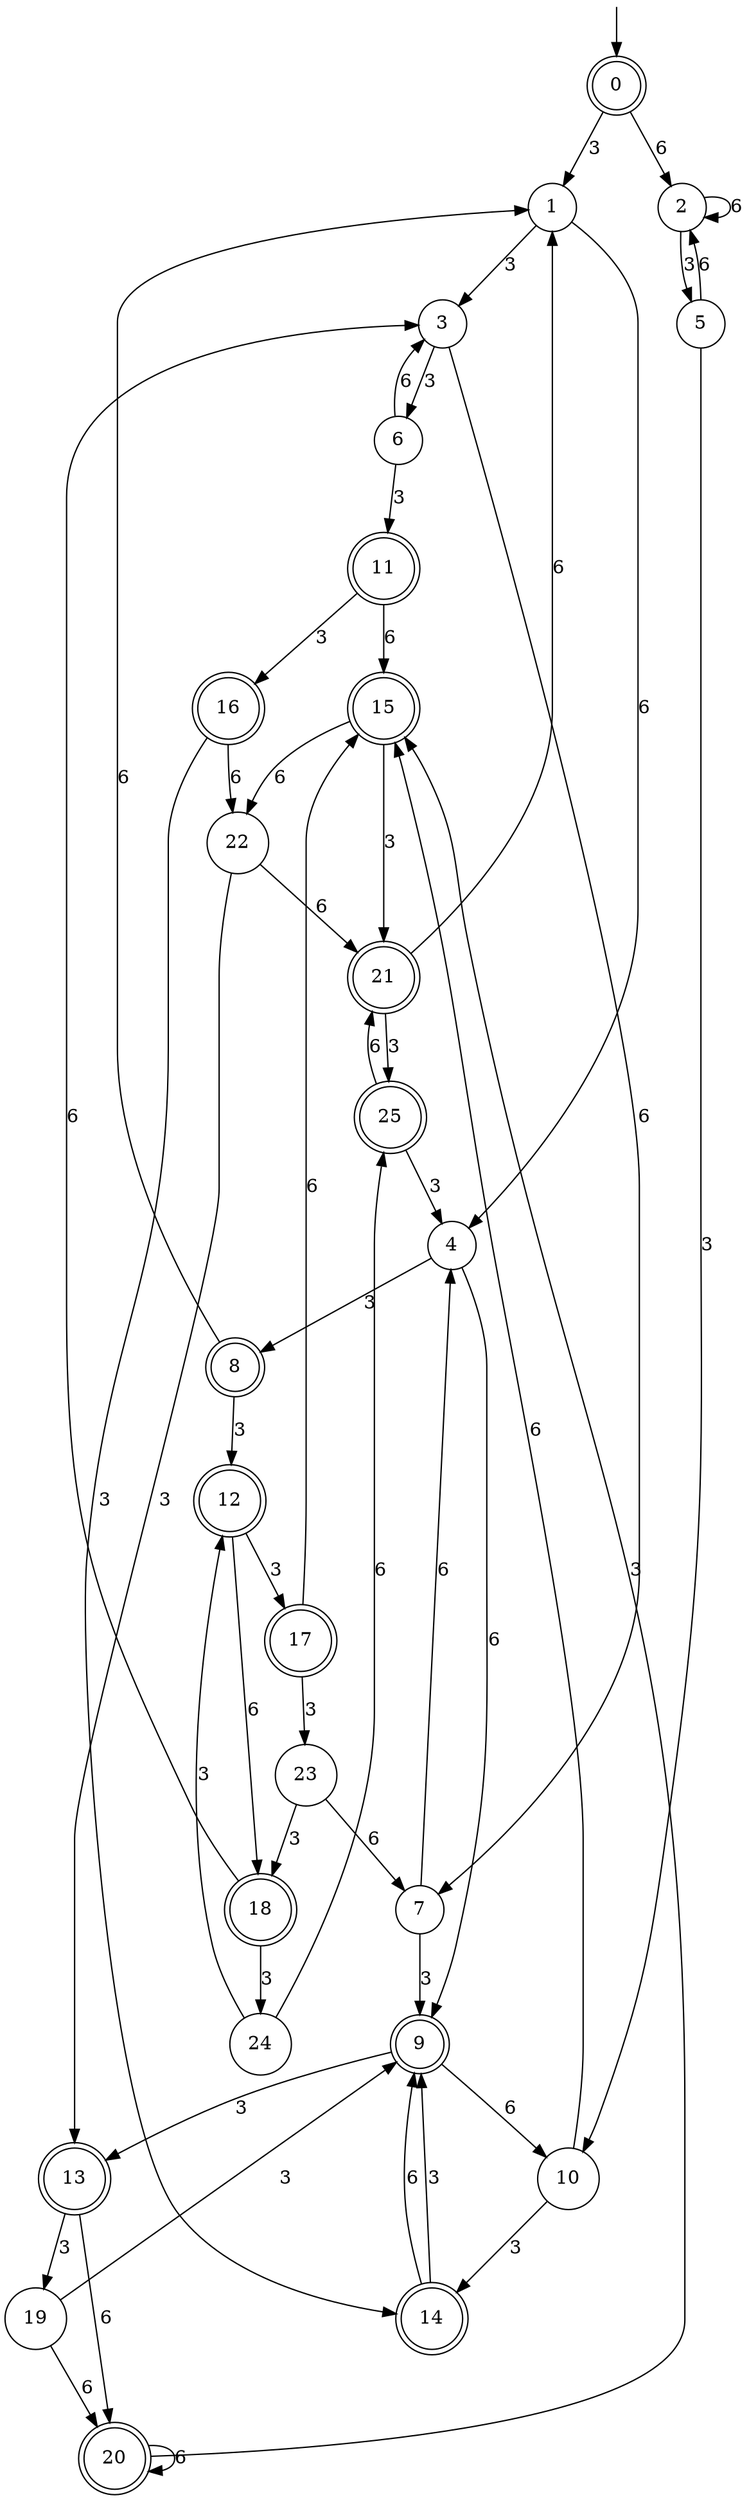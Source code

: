 digraph g {

	s0 [shape="doublecircle" label="0"];
	s1 [shape="circle" label="1"];
	s2 [shape="circle" label="2"];
	s3 [shape="circle" label="3"];
	s4 [shape="circle" label="4"];
	s5 [shape="circle" label="5"];
	s6 [shape="circle" label="6"];
	s7 [shape="circle" label="7"];
	s8 [shape="doublecircle" label="8"];
	s9 [shape="doublecircle" label="9"];
	s10 [shape="circle" label="10"];
	s11 [shape="doublecircle" label="11"];
	s12 [shape="doublecircle" label="12"];
	s13 [shape="doublecircle" label="13"];
	s14 [shape="doublecircle" label="14"];
	s15 [shape="doublecircle" label="15"];
	s16 [shape="doublecircle" label="16"];
	s17 [shape="doublecircle" label="17"];
	s18 [shape="doublecircle" label="18"];
	s19 [shape="circle" label="19"];
	s20 [shape="doublecircle" label="20"];
	s21 [shape="doublecircle" label="21"];
	s22 [shape="circle" label="22"];
	s23 [shape="circle" label="23"];
	s24 [shape="circle" label="24"];
	s25 [shape="doublecircle" label="25"];
	s0 -> s1 [label="3"];
	s0 -> s2 [label="6"];
	s1 -> s3 [label="3"];
	s1 -> s4 [label="6"];
	s2 -> s5 [label="3"];
	s2 -> s2 [label="6"];
	s3 -> s6 [label="3"];
	s3 -> s7 [label="6"];
	s4 -> s8 [label="3"];
	s4 -> s9 [label="6"];
	s5 -> s10 [label="3"];
	s5 -> s2 [label="6"];
	s6 -> s11 [label="3"];
	s6 -> s3 [label="6"];
	s7 -> s9 [label="3"];
	s7 -> s4 [label="6"];
	s8 -> s12 [label="3"];
	s8 -> s1 [label="6"];
	s9 -> s13 [label="3"];
	s9 -> s10 [label="6"];
	s10 -> s14 [label="3"];
	s10 -> s15 [label="6"];
	s11 -> s16 [label="3"];
	s11 -> s15 [label="6"];
	s12 -> s17 [label="3"];
	s12 -> s18 [label="6"];
	s13 -> s19 [label="3"];
	s13 -> s20 [label="6"];
	s14 -> s9 [label="3"];
	s14 -> s9 [label="6"];
	s15 -> s21 [label="3"];
	s15 -> s22 [label="6"];
	s16 -> s14 [label="3"];
	s16 -> s22 [label="6"];
	s17 -> s23 [label="3"];
	s17 -> s15 [label="6"];
	s18 -> s24 [label="3"];
	s18 -> s3 [label="6"];
	s19 -> s9 [label="3"];
	s19 -> s20 [label="6"];
	s20 -> s15 [label="3"];
	s20 -> s20 [label="6"];
	s21 -> s25 [label="3"];
	s21 -> s1 [label="6"];
	s22 -> s13 [label="3"];
	s22 -> s21 [label="6"];
	s23 -> s18 [label="3"];
	s23 -> s7 [label="6"];
	s24 -> s12 [label="3"];
	s24 -> s25 [label="6"];
	s25 -> s4 [label="3"];
	s25 -> s21 [label="6"];

__start0 [label="" shape="none" width="0" height="0"];
__start0 -> s0;

}
